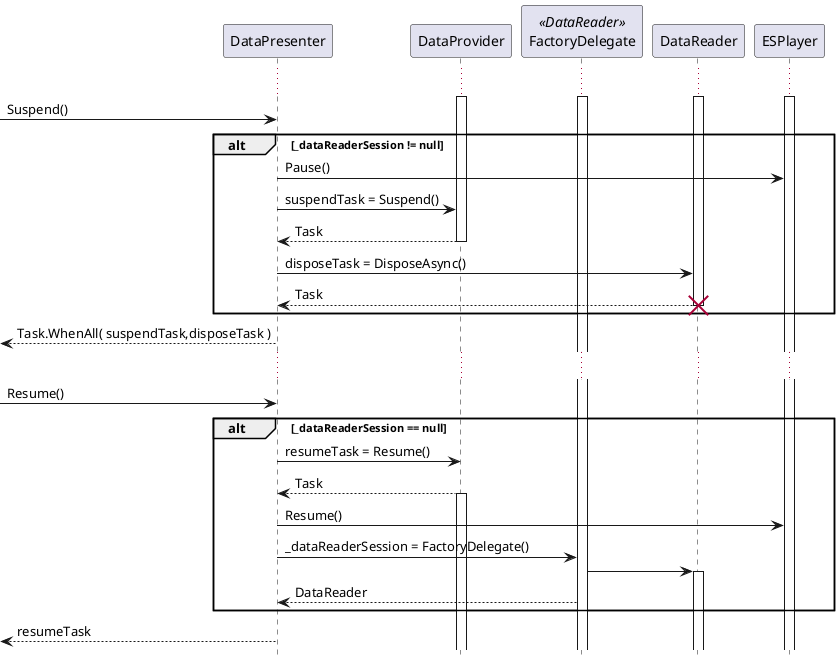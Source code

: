 @startuml EsPlayerPresenterSuspendResume
hide footbox

participant DataPresenter
participant DataProvider
participant FactoryDelegate <<DataReader>>
participant DataReader
participant ESPlayer

activate DataReader
activate DataProvider
activate ESPlayer
activate FactoryDelegate
...

[-> DataPresenter : Suspend()
alt _dataReaderSession != null
    DataPresenter -> ESPlayer : Pause()
    DataPresenter -> DataProvider : suspendTask = Suspend()
    DataPresenter <-- DataProvider : Task
    deactivate DataProvider
    DataPresenter -> DataReader : disposeTask = DisposeAsync()
    DataPresenter <-- DataReader : Task
    destroy DataReader
end
[<-- DataPresenter : Task.WhenAll( suspendTask,disposeTask )
...

[-> DataPresenter : Resume()
alt _dataReaderSession == null
    DataPresenter -> DataProvider : resumeTask = Resume()
    DataPresenter <-- DataProvider : Task
    activate DataProvider
    DataPresenter -> ESPlayer : Resume()
    
    DataPresenter -> FactoryDelegate : _dataReaderSession = FactoryDelegate()
    FactoryDelegate -> DataReader
    activate DataReader
    DataPresenter <-- FactoryDelegate : DataReader
end
[<-- DataPresenter : resumeTask

@enduml